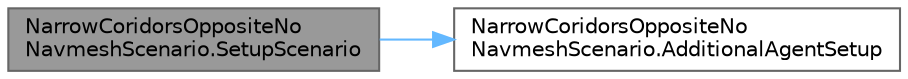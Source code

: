 digraph "NarrowCoridorsOppositeNoNavmeshScenario.SetupScenario"
{
 // LATEX_PDF_SIZE
  bgcolor="transparent";
  edge [fontname=Helvetica,fontsize=10,labelfontname=Helvetica,labelfontsize=10];
  node [fontname=Helvetica,fontsize=10,shape=box,height=0.2,width=0.4];
  rankdir="LR";
  Node1 [id="Node000001",label="NarrowCoridorsOppositeNo\lNavmeshScenario.SetupScenario",height=0.2,width=0.4,color="gray40", fillcolor="grey60", style="filled", fontcolor="black",tooltip="Populates scene with agents, gives them their destination."];
  Node1 -> Node2 [id="edge1_Node000001_Node000002",color="steelblue1",style="solid",tooltip=" "];
  Node2 [id="Node000002",label="NarrowCoridorsOppositeNo\lNavmeshScenario.AdditionalAgentSetup",height=0.2,width=0.4,color="grey40", fillcolor="white", style="filled",URL="$class_narrow_coridors_opposite_no_navmesh_scenario.html#ac7814b15c8165e21c0fe5a056a2c36ae",tooltip="Add additional setup for agents."];
}

